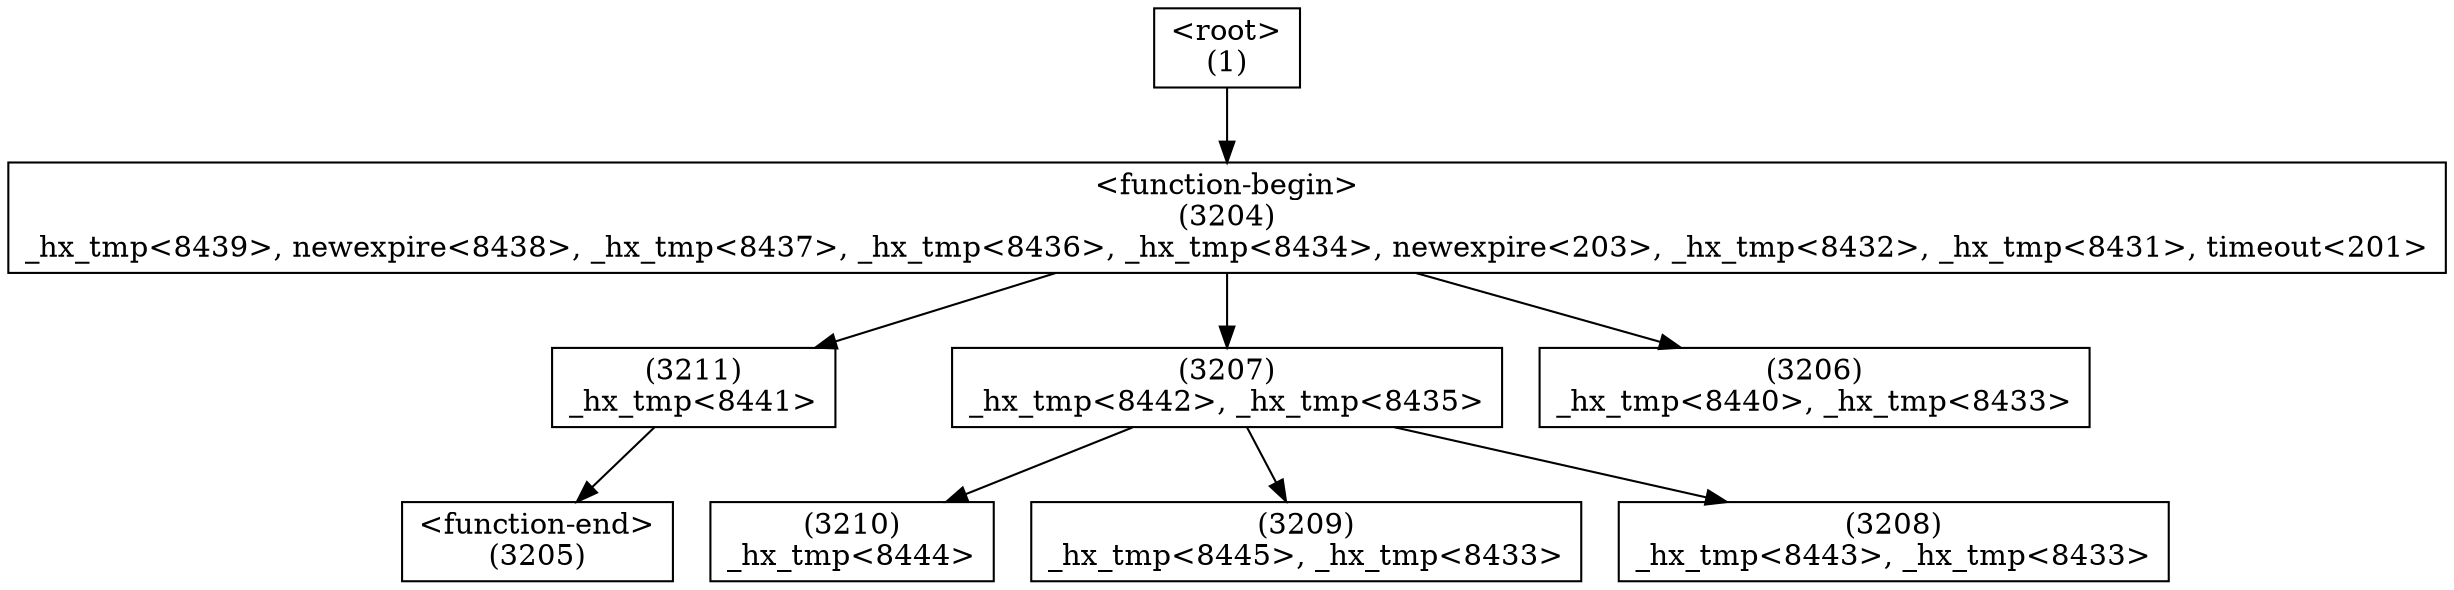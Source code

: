 digraph graphname {
n3211 [shape=box,label="(3211)\n_hx_tmp<8441>"];
n3211 -> n3205;
n3210 [shape=box,label="(3210)\n_hx_tmp<8444>"];
n3209 [shape=box,label="(3209)\n_hx_tmp<8445>, _hx_tmp<8433>"];
n3208 [shape=box,label="(3208)\n_hx_tmp<8443>, _hx_tmp<8433>"];
n3207 [shape=box,label="(3207)\n_hx_tmp<8442>, _hx_tmp<8435>"];
n3207 -> n3208;
n3207 -> n3210;
n3207 -> n3209;
n3206 [shape=box,label="(3206)\n_hx_tmp<8440>, _hx_tmp<8433>"];
n3205 [shape=box,label="<function-end>
(3205)"];
n3204 [shape=box,label="<function-begin>
(3204)\n_hx_tmp<8439>, newexpire<8438>, _hx_tmp<8437>, _hx_tmp<8436>, _hx_tmp<8434>, newexpire<203>, _hx_tmp<8432>, _hx_tmp<8431>, timeout<201>"];
n3204 -> n3206;
n3204 -> n3211;
n3204 -> n3207;
n1 [shape=box,label="<root>
(1)"];
n1 -> n3204;
}
